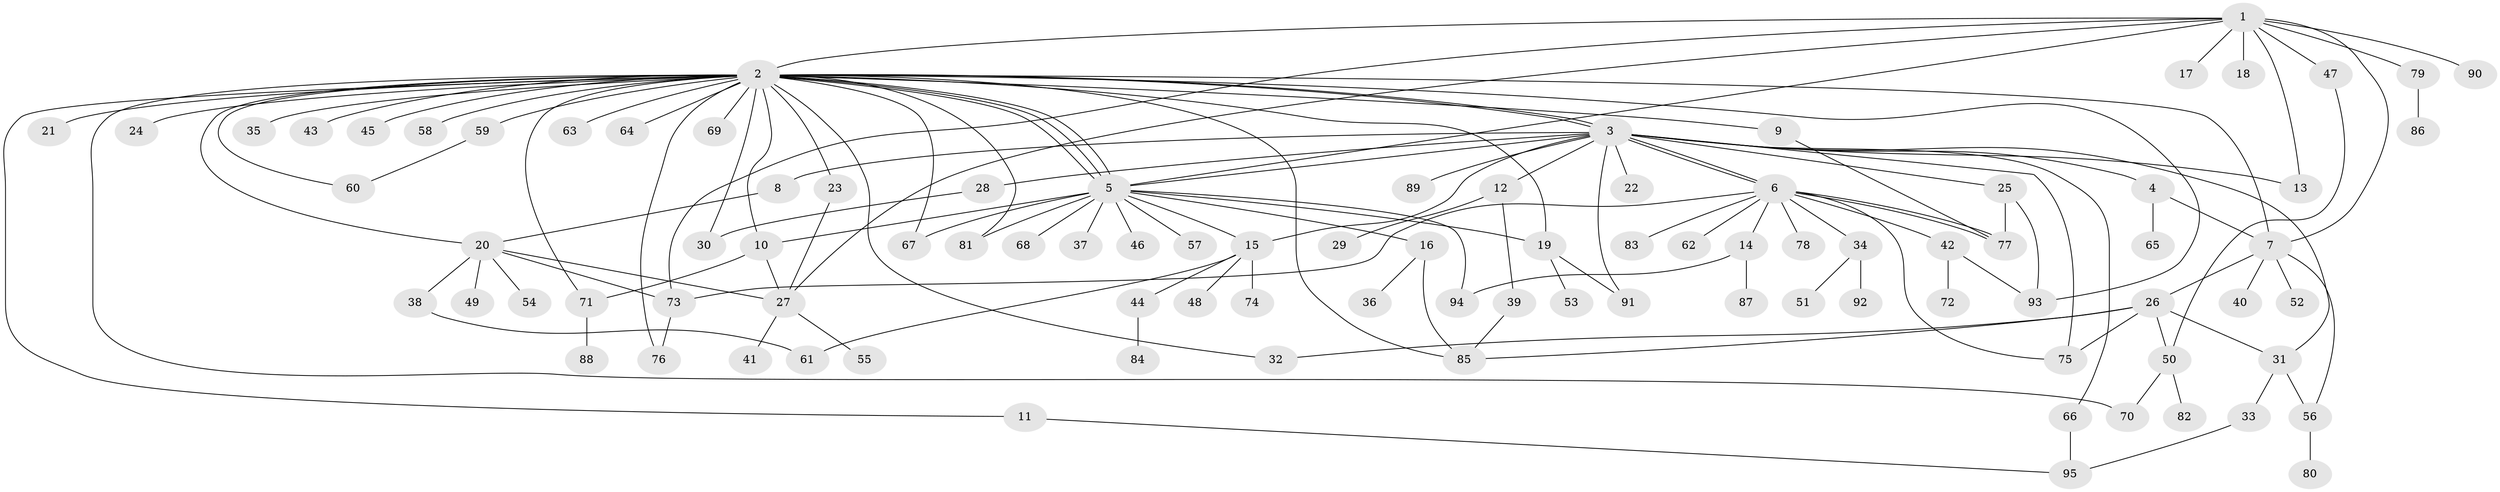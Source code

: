 // Generated by graph-tools (version 1.1) at 2025/49/03/09/25 03:49:59]
// undirected, 95 vertices, 138 edges
graph export_dot {
graph [start="1"]
  node [color=gray90,style=filled];
  1;
  2;
  3;
  4;
  5;
  6;
  7;
  8;
  9;
  10;
  11;
  12;
  13;
  14;
  15;
  16;
  17;
  18;
  19;
  20;
  21;
  22;
  23;
  24;
  25;
  26;
  27;
  28;
  29;
  30;
  31;
  32;
  33;
  34;
  35;
  36;
  37;
  38;
  39;
  40;
  41;
  42;
  43;
  44;
  45;
  46;
  47;
  48;
  49;
  50;
  51;
  52;
  53;
  54;
  55;
  56;
  57;
  58;
  59;
  60;
  61;
  62;
  63;
  64;
  65;
  66;
  67;
  68;
  69;
  70;
  71;
  72;
  73;
  74;
  75;
  76;
  77;
  78;
  79;
  80;
  81;
  82;
  83;
  84;
  85;
  86;
  87;
  88;
  89;
  90;
  91;
  92;
  93;
  94;
  95;
  1 -- 2;
  1 -- 5;
  1 -- 7;
  1 -- 13;
  1 -- 17;
  1 -- 18;
  1 -- 27;
  1 -- 47;
  1 -- 73;
  1 -- 79;
  1 -- 90;
  2 -- 3;
  2 -- 3;
  2 -- 5;
  2 -- 5;
  2 -- 5;
  2 -- 7;
  2 -- 9;
  2 -- 10;
  2 -- 11;
  2 -- 19;
  2 -- 20;
  2 -- 21;
  2 -- 23;
  2 -- 24;
  2 -- 30;
  2 -- 32;
  2 -- 35;
  2 -- 43;
  2 -- 45;
  2 -- 58;
  2 -- 59;
  2 -- 60;
  2 -- 63;
  2 -- 64;
  2 -- 67;
  2 -- 69;
  2 -- 70;
  2 -- 71;
  2 -- 76;
  2 -- 81;
  2 -- 85;
  2 -- 93;
  3 -- 4;
  3 -- 5;
  3 -- 6;
  3 -- 6;
  3 -- 8;
  3 -- 12;
  3 -- 13;
  3 -- 15;
  3 -- 22;
  3 -- 25;
  3 -- 28;
  3 -- 31;
  3 -- 66;
  3 -- 75;
  3 -- 89;
  3 -- 91;
  4 -- 7;
  4 -- 65;
  5 -- 10;
  5 -- 15;
  5 -- 16;
  5 -- 19;
  5 -- 37;
  5 -- 46;
  5 -- 57;
  5 -- 67;
  5 -- 68;
  5 -- 81;
  5 -- 94;
  6 -- 14;
  6 -- 34;
  6 -- 42;
  6 -- 62;
  6 -- 73;
  6 -- 75;
  6 -- 77;
  6 -- 77;
  6 -- 78;
  6 -- 83;
  7 -- 26;
  7 -- 40;
  7 -- 52;
  7 -- 56;
  8 -- 20;
  9 -- 77;
  10 -- 27;
  10 -- 71;
  11 -- 95;
  12 -- 29;
  12 -- 39;
  14 -- 87;
  14 -- 94;
  15 -- 44;
  15 -- 48;
  15 -- 61;
  15 -- 74;
  16 -- 36;
  16 -- 85;
  19 -- 53;
  19 -- 91;
  20 -- 27;
  20 -- 38;
  20 -- 49;
  20 -- 54;
  20 -- 73;
  23 -- 27;
  25 -- 77;
  25 -- 93;
  26 -- 31;
  26 -- 32;
  26 -- 50;
  26 -- 75;
  26 -- 85;
  27 -- 41;
  27 -- 55;
  28 -- 30;
  31 -- 33;
  31 -- 56;
  33 -- 95;
  34 -- 51;
  34 -- 92;
  38 -- 61;
  39 -- 85;
  42 -- 72;
  42 -- 93;
  44 -- 84;
  47 -- 50;
  50 -- 70;
  50 -- 82;
  56 -- 80;
  59 -- 60;
  66 -- 95;
  71 -- 88;
  73 -- 76;
  79 -- 86;
}
